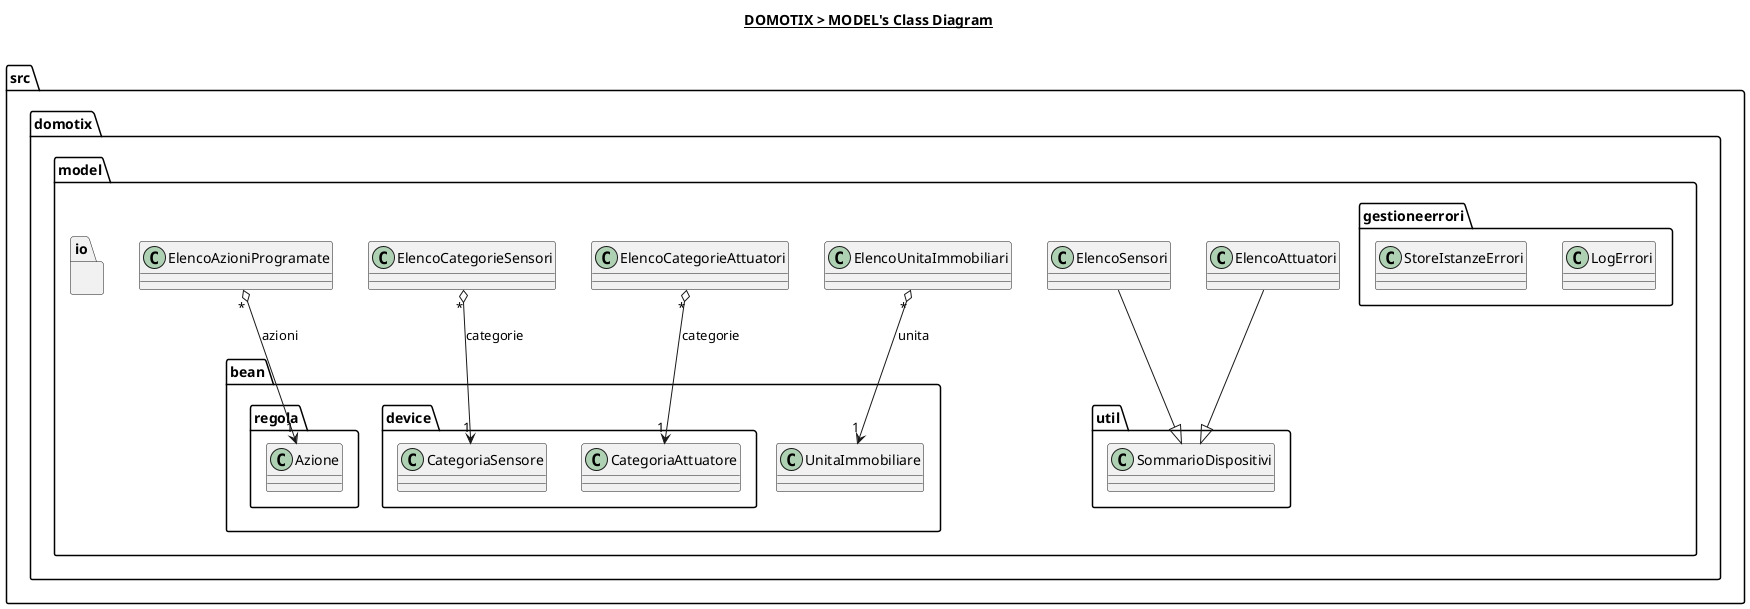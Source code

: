 @startuml

title __DOMOTIX > MODEL's Class Diagram__\n

namespace src.domotix.model {
    class src.domotix.model.ElencoAttuatori {
    }

    class src.domotix.model.ElencoCategorieAttuatori {
    }

    class src.domotix.model.ElencoCategorieSensori {
    }

    class src.domotix.model.ElencoSensori {
    }

    class src.domotix.model.ElencoUnitaImmobiliari {
    }

    class src.domotix.model.ElencoAzioniProgramate {
    }

    namespace util {
    }

    namespace io {
    }

    namespace gestioneerrori {
        class src.domotix.model.gestioneerrori.LogErrori {
        }

        class src.domotix.model.gestioneerrori.StoreIstanzeErrori {
        }
    }

    namespace bean {
        namespace device {
        }
        namespace regola {
        }
    }
}


src.domotix.model.ElencoAttuatori --|> src.domotix.model.util.SommarioDispositivi
src.domotix.model.ElencoSensori --|> src.domotix.model.util.SommarioDispositivi
src.domotix.model.ElencoUnitaImmobiliari "*" o--> "1" src.domotix.model.bean.UnitaImmobiliare : unita
src.domotix.model.ElencoCategorieAttuatori "*" o--> "1" src.domotix.model.bean.device.CategoriaAttuatore : categorie
src.domotix.model.ElencoCategorieSensori "*" o--> "1" src.domotix.model.bean.device.CategoriaSensore : categorie
src.domotix.model.ElencoAzioniProgramate "*" o--> "1" src.domotix.model.bean.regola.Azione : azioni


@enduml
